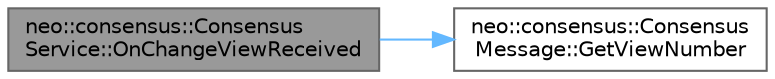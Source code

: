 digraph "neo::consensus::ConsensusService::OnChangeViewReceived"
{
 // LATEX_PDF_SIZE
  bgcolor="transparent";
  edge [fontname=Helvetica,fontsize=10,labelfontname=Helvetica,labelfontsize=10];
  node [fontname=Helvetica,fontsize=10,shape=box,height=0.2,width=0.4];
  rankdir="LR";
  Node1 [id="Node000001",label="neo::consensus::Consensus\lService::OnChangeViewReceived",height=0.2,width=0.4,color="gray40", fillcolor="grey60", style="filled", fontcolor="black",tooltip="Handles received change view message."];
  Node1 -> Node2 [id="edge2_Node000001_Node000002",color="steelblue1",style="solid",tooltip=" "];
  Node2 [id="Node000002",label="neo::consensus::Consensus\lMessage::GetViewNumber",height=0.2,width=0.4,color="grey40", fillcolor="white", style="filled",URL="$classneo_1_1consensus_1_1_consensus_message.html#ad9cc1973374a9f78fbf358a8723171fa",tooltip=" "];
}
